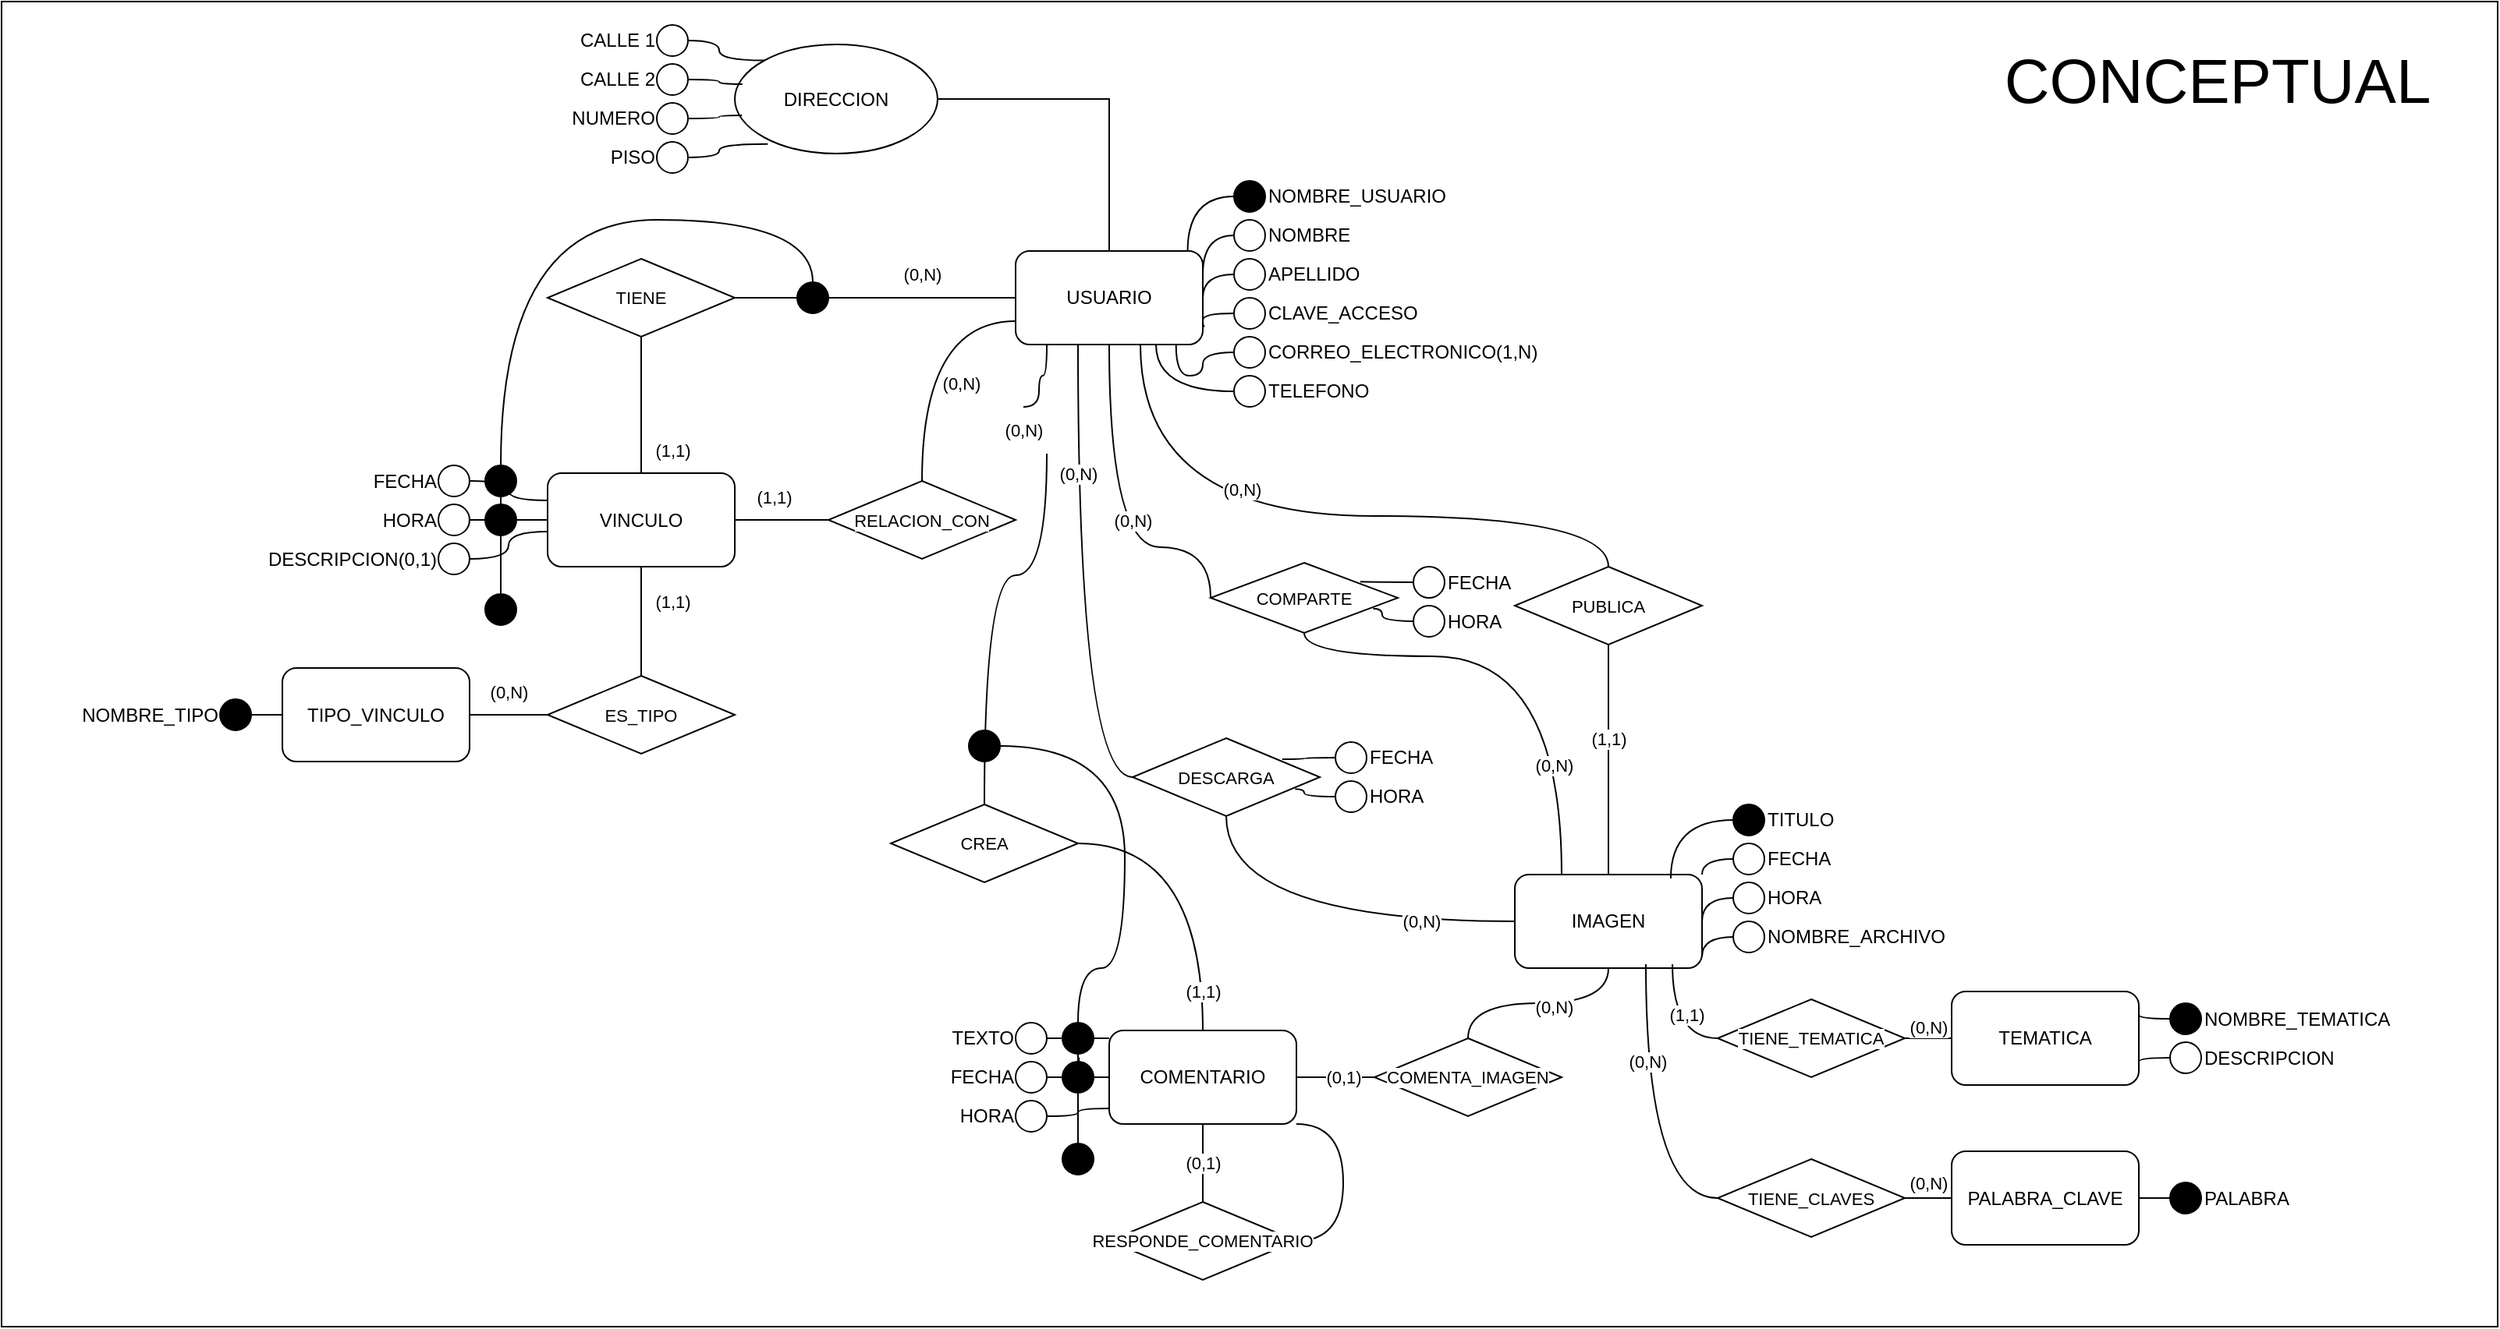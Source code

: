 <mxfile version="24.8.4">
  <diagram name="Page-1" id="qYy7etrmWnxnUs6GQyBr">
    <mxGraphModel dx="3790" dy="1288" grid="1" gridSize="10" guides="1" tooltips="1" connect="1" arrows="1" fold="1" page="1" pageScale="1" pageWidth="1400" pageHeight="850" math="0" shadow="0">
      <root>
        <mxCell id="0" />
        <mxCell id="1" parent="0" />
        <mxCell id="0F02Ofhq89caONf__ToP-208" value="" style="rounded=0;whiteSpace=wrap;html=1;fontFamily=Helvetica;fontSize=11;fontColor=default;labelBackgroundColor=default;" vertex="1" parent="1">
          <mxGeometry x="-1400" width="1600" height="850" as="geometry" />
        </mxCell>
        <mxCell id="0F02Ofhq89caONf__ToP-39" value="" style="edgeStyle=orthogonalEdgeStyle;shape=connector;curved=1;rounded=0;orthogonalLoop=1;jettySize=auto;html=1;strokeColor=default;align=center;verticalAlign=middle;fontFamily=Helvetica;fontSize=11;fontColor=default;labelBackgroundColor=default;endArrow=none;endFill=0;" edge="1" parent="1" source="0F02Ofhq89caONf__ToP-1" target="0F02Ofhq89caONf__ToP-38">
          <mxGeometry relative="1" as="geometry" />
        </mxCell>
        <mxCell id="0F02Ofhq89caONf__ToP-105" value="" style="edgeStyle=orthogonalEdgeStyle;shape=connector;curved=1;rounded=0;orthogonalLoop=1;jettySize=auto;html=1;strokeColor=default;align=center;verticalAlign=middle;fontFamily=Helvetica;fontSize=11;fontColor=default;labelBackgroundColor=default;endArrow=none;endFill=0;" edge="1" parent="1" source="0F02Ofhq89caONf__ToP-1" target="0F02Ofhq89caONf__ToP-104">
          <mxGeometry relative="1" as="geometry">
            <Array as="points">
              <mxPoint x="-670" y="330" />
              <mxPoint x="-370" y="330" />
            </Array>
          </mxGeometry>
        </mxCell>
        <mxCell id="0F02Ofhq89caONf__ToP-138" style="edgeStyle=orthogonalEdgeStyle;shape=connector;curved=1;rounded=0;orthogonalLoop=1;jettySize=auto;html=1;entryX=0;entryY=0.5;entryDx=0;entryDy=0;strokeColor=default;align=center;verticalAlign=middle;fontFamily=Helvetica;fontSize=11;fontColor=default;labelBackgroundColor=default;endArrow=none;endFill=0;" edge="1" parent="1" source="0F02Ofhq89caONf__ToP-1" target="0F02Ofhq89caONf__ToP-124">
          <mxGeometry relative="1" as="geometry">
            <Array as="points">
              <mxPoint x="-690" y="350" />
              <mxPoint x="-625" y="350" />
            </Array>
          </mxGeometry>
        </mxCell>
        <mxCell id="0F02Ofhq89caONf__ToP-139" style="edgeStyle=orthogonalEdgeStyle;shape=connector;curved=1;rounded=0;orthogonalLoop=1;jettySize=auto;html=1;entryX=0;entryY=0.5;entryDx=0;entryDy=0;strokeColor=default;align=center;verticalAlign=middle;fontFamily=Helvetica;fontSize=11;fontColor=default;labelBackgroundColor=default;endArrow=none;endFill=0;" edge="1" parent="1" source="0F02Ofhq89caONf__ToP-1" target="0F02Ofhq89caONf__ToP-131">
          <mxGeometry relative="1" as="geometry">
            <Array as="points">
              <mxPoint x="-710" y="498" />
            </Array>
          </mxGeometry>
        </mxCell>
        <mxCell id="0F02Ofhq89caONf__ToP-160" style="edgeStyle=orthogonalEdgeStyle;shape=connector;curved=1;rounded=0;orthogonalLoop=1;jettySize=auto;html=1;entryX=0.5;entryY=0;entryDx=0;entryDy=0;strokeColor=default;align=center;verticalAlign=middle;fontFamily=Helvetica;fontSize=11;fontColor=default;labelBackgroundColor=default;endArrow=none;endFill=0;" edge="1" parent="1" source="0F02Ofhq89caONf__ToP-191" target="0F02Ofhq89caONf__ToP-159">
          <mxGeometry relative="1" as="geometry">
            <Array as="points">
              <mxPoint x="-730" y="368" />
              <mxPoint x="-770" y="368" />
            </Array>
          </mxGeometry>
        </mxCell>
        <mxCell id="0F02Ofhq89caONf__ToP-1" value="&lt;div&gt;USUARIO&lt;/div&gt;" style="rounded=1;whiteSpace=wrap;html=1;" vertex="1" parent="1">
          <mxGeometry x="-750" y="160" width="120" height="60" as="geometry" />
        </mxCell>
        <mxCell id="0F02Ofhq89caONf__ToP-36" style="edgeStyle=orthogonalEdgeStyle;shape=connector;curved=1;rounded=0;orthogonalLoop=1;jettySize=auto;html=1;entryX=1;entryY=0.25;entryDx=0;entryDy=0;strokeColor=default;align=center;verticalAlign=middle;fontFamily=Helvetica;fontSize=11;fontColor=default;labelBackgroundColor=default;endArrow=none;endFill=0;" edge="1" parent="1" source="0F02Ofhq89caONf__ToP-2" target="0F02Ofhq89caONf__ToP-1">
          <mxGeometry relative="1" as="geometry" />
        </mxCell>
        <mxCell id="0F02Ofhq89caONf__ToP-2" value="" style="ellipse;whiteSpace=wrap;html=1;aspect=fixed;" vertex="1" parent="1">
          <mxGeometry x="-610" y="140" width="20" height="20" as="geometry" />
        </mxCell>
        <mxCell id="0F02Ofhq89caONf__ToP-3" value="NOMBRE" style="text;html=1;align=left;verticalAlign=middle;resizable=0;points=[];autosize=1;strokeColor=none;fillColor=none;" vertex="1" parent="1">
          <mxGeometry x="-590" y="135" width="80" height="30" as="geometry" />
        </mxCell>
        <mxCell id="0F02Ofhq89caONf__ToP-35" style="edgeStyle=orthogonalEdgeStyle;shape=connector;curved=1;rounded=0;orthogonalLoop=1;jettySize=auto;html=1;entryX=1;entryY=0.5;entryDx=0;entryDy=0;strokeColor=default;align=center;verticalAlign=middle;fontFamily=Helvetica;fontSize=11;fontColor=default;labelBackgroundColor=default;endArrow=none;endFill=0;" edge="1" parent="1" source="0F02Ofhq89caONf__ToP-4" target="0F02Ofhq89caONf__ToP-1">
          <mxGeometry relative="1" as="geometry" />
        </mxCell>
        <mxCell id="0F02Ofhq89caONf__ToP-4" value="" style="ellipse;whiteSpace=wrap;html=1;aspect=fixed;" vertex="1" parent="1">
          <mxGeometry x="-610" y="165" width="20" height="20" as="geometry" />
        </mxCell>
        <mxCell id="0F02Ofhq89caONf__ToP-5" value="APELLIDO" style="text;html=1;align=left;verticalAlign=middle;resizable=0;points=[];autosize=1;strokeColor=none;fillColor=none;" vertex="1" parent="1">
          <mxGeometry x="-590" y="160" width="80" height="30" as="geometry" />
        </mxCell>
        <mxCell id="0F02Ofhq89caONf__ToP-6" value="" style="ellipse;whiteSpace=wrap;html=1;aspect=fixed;fillColor=#000000;" vertex="1" parent="1">
          <mxGeometry x="-610" y="115" width="20" height="20" as="geometry" />
        </mxCell>
        <mxCell id="0F02Ofhq89caONf__ToP-7" value="NOMBRE_USUARIO" style="text;html=1;align=left;verticalAlign=middle;resizable=0;points=[];autosize=1;strokeColor=none;fillColor=none;" vertex="1" parent="1">
          <mxGeometry x="-590" y="110" width="140" height="30" as="geometry" />
        </mxCell>
        <mxCell id="0F02Ofhq89caONf__ToP-8" value="" style="ellipse;whiteSpace=wrap;html=1;aspect=fixed;" vertex="1" parent="1">
          <mxGeometry x="-610" y="190" width="20" height="20" as="geometry" />
        </mxCell>
        <mxCell id="0F02Ofhq89caONf__ToP-9" value="CLAVE_ACCESO" style="text;html=1;align=left;verticalAlign=middle;resizable=0;points=[];autosize=1;strokeColor=none;fillColor=none;" vertex="1" parent="1">
          <mxGeometry x="-590" y="185" width="120" height="30" as="geometry" />
        </mxCell>
        <mxCell id="0F02Ofhq89caONf__ToP-10" value="" style="ellipse;whiteSpace=wrap;html=1;aspect=fixed;" vertex="1" parent="1">
          <mxGeometry x="-610" y="215" width="20" height="20" as="geometry" />
        </mxCell>
        <mxCell id="0F02Ofhq89caONf__ToP-11" value="&lt;div&gt;CORREO_ELECTRONICO(1,N)&lt;/div&gt;" style="text;html=1;align=left;verticalAlign=middle;resizable=0;points=[];autosize=1;strokeColor=none;fillColor=none;" vertex="1" parent="1">
          <mxGeometry x="-590" y="210" width="200" height="30" as="geometry" />
        </mxCell>
        <mxCell id="0F02Ofhq89caONf__ToP-32" style="edgeStyle=orthogonalEdgeStyle;shape=connector;curved=1;rounded=0;orthogonalLoop=1;jettySize=auto;html=1;entryX=0.75;entryY=1;entryDx=0;entryDy=0;strokeColor=default;align=center;verticalAlign=middle;fontFamily=Helvetica;fontSize=11;fontColor=default;labelBackgroundColor=default;endArrow=none;endFill=0;" edge="1" parent="1" source="0F02Ofhq89caONf__ToP-12" target="0F02Ofhq89caONf__ToP-1">
          <mxGeometry relative="1" as="geometry" />
        </mxCell>
        <mxCell id="0F02Ofhq89caONf__ToP-12" value="" style="ellipse;whiteSpace=wrap;html=1;aspect=fixed;" vertex="1" parent="1">
          <mxGeometry x="-610" y="240" width="20" height="20" as="geometry" />
        </mxCell>
        <mxCell id="0F02Ofhq89caONf__ToP-13" value="TELEFONO" style="text;html=1;align=left;verticalAlign=middle;resizable=0;points=[];autosize=1;strokeColor=none;fillColor=none;" vertex="1" parent="1">
          <mxGeometry x="-590" y="235" width="90" height="30" as="geometry" />
        </mxCell>
        <mxCell id="0F02Ofhq89caONf__ToP-16" value="" style="edgeStyle=orthogonalEdgeStyle;rounded=0;orthogonalLoop=1;jettySize=auto;html=1;endArrow=none;endFill=0;" edge="1" parent="1" source="0F02Ofhq89caONf__ToP-14" target="0F02Ofhq89caONf__ToP-1">
          <mxGeometry relative="1" as="geometry" />
        </mxCell>
        <mxCell id="0F02Ofhq89caONf__ToP-14" value="DIRECCION" style="ellipse;whiteSpace=wrap;html=1;" vertex="1" parent="1">
          <mxGeometry x="-930" y="27.5" width="130" height="70" as="geometry" />
        </mxCell>
        <mxCell id="0F02Ofhq89caONf__ToP-17" value="" style="ellipse;whiteSpace=wrap;html=1;aspect=fixed;" vertex="1" parent="1">
          <mxGeometry x="-980" y="15" width="20" height="20" as="geometry" />
        </mxCell>
        <mxCell id="0F02Ofhq89caONf__ToP-18" value="CALLE 1" style="text;html=1;align=right;verticalAlign=middle;resizable=0;points=[];autosize=1;strokeColor=none;fillColor=none;" vertex="1" parent="1">
          <mxGeometry x="-1050" y="10" width="70" height="30" as="geometry" />
        </mxCell>
        <mxCell id="0F02Ofhq89caONf__ToP-20" value="" style="ellipse;whiteSpace=wrap;html=1;aspect=fixed;" vertex="1" parent="1">
          <mxGeometry x="-980" y="40" width="20" height="20" as="geometry" />
        </mxCell>
        <mxCell id="0F02Ofhq89caONf__ToP-21" value="CALLE 2" style="text;html=1;align=right;verticalAlign=middle;resizable=0;points=[];autosize=1;strokeColor=none;fillColor=none;" vertex="1" parent="1">
          <mxGeometry x="-1050" y="35" width="70" height="30" as="geometry" />
        </mxCell>
        <mxCell id="0F02Ofhq89caONf__ToP-22" value="" style="ellipse;whiteSpace=wrap;html=1;aspect=fixed;" vertex="1" parent="1">
          <mxGeometry x="-980" y="65" width="20" height="20" as="geometry" />
        </mxCell>
        <mxCell id="0F02Ofhq89caONf__ToP-23" value="NUMERO" style="text;html=1;align=right;verticalAlign=middle;resizable=0;points=[];autosize=1;strokeColor=none;fillColor=none;" vertex="1" parent="1">
          <mxGeometry x="-1060" y="60" width="80" height="30" as="geometry" />
        </mxCell>
        <mxCell id="0F02Ofhq89caONf__ToP-24" value="" style="ellipse;whiteSpace=wrap;html=1;aspect=fixed;" vertex="1" parent="1">
          <mxGeometry x="-980" y="90" width="20" height="20" as="geometry" />
        </mxCell>
        <mxCell id="0F02Ofhq89caONf__ToP-25" value="PISO" style="text;html=1;align=right;verticalAlign=middle;resizable=0;points=[];autosize=1;strokeColor=none;fillColor=none;" vertex="1" parent="1">
          <mxGeometry x="-1030" y="85" width="50" height="30" as="geometry" />
        </mxCell>
        <mxCell id="0F02Ofhq89caONf__ToP-28" style="edgeStyle=orthogonalEdgeStyle;rounded=0;orthogonalLoop=1;jettySize=auto;html=1;entryX=0;entryY=0;entryDx=0;entryDy=0;endArrow=none;endFill=0;curved=1;" edge="1" parent="1" source="0F02Ofhq89caONf__ToP-17" target="0F02Ofhq89caONf__ToP-14">
          <mxGeometry relative="1" as="geometry" />
        </mxCell>
        <mxCell id="0F02Ofhq89caONf__ToP-29" style="edgeStyle=orthogonalEdgeStyle;rounded=0;orthogonalLoop=1;jettySize=auto;html=1;entryX=0.038;entryY=0.364;entryDx=0;entryDy=0;entryPerimeter=0;curved=1;endArrow=none;endFill=0;" edge="1" parent="1" source="0F02Ofhq89caONf__ToP-20" target="0F02Ofhq89caONf__ToP-14">
          <mxGeometry relative="1" as="geometry" />
        </mxCell>
        <mxCell id="0F02Ofhq89caONf__ToP-30" style="edgeStyle=orthogonalEdgeStyle;rounded=0;orthogonalLoop=1;jettySize=auto;html=1;entryX=0.035;entryY=0.65;entryDx=0;entryDy=0;entryPerimeter=0;curved=1;endArrow=none;endFill=0;" edge="1" parent="1" source="0F02Ofhq89caONf__ToP-22" target="0F02Ofhq89caONf__ToP-14">
          <mxGeometry relative="1" as="geometry" />
        </mxCell>
        <mxCell id="0F02Ofhq89caONf__ToP-31" style="edgeStyle=orthogonalEdgeStyle;rounded=0;orthogonalLoop=1;jettySize=auto;html=1;entryX=0.163;entryY=0.912;entryDx=0;entryDy=0;entryPerimeter=0;curved=1;endArrow=none;endFill=0;" edge="1" parent="1" source="0F02Ofhq89caONf__ToP-24" target="0F02Ofhq89caONf__ToP-14">
          <mxGeometry relative="1" as="geometry" />
        </mxCell>
        <mxCell id="0F02Ofhq89caONf__ToP-33" style="edgeStyle=orthogonalEdgeStyle;shape=connector;curved=1;rounded=0;orthogonalLoop=1;jettySize=auto;html=1;entryX=0.857;entryY=1.001;entryDx=0;entryDy=0;entryPerimeter=0;strokeColor=default;align=center;verticalAlign=middle;fontFamily=Helvetica;fontSize=11;fontColor=default;labelBackgroundColor=default;endArrow=none;endFill=0;" edge="1" parent="1" source="0F02Ofhq89caONf__ToP-10" target="0F02Ofhq89caONf__ToP-1">
          <mxGeometry relative="1" as="geometry" />
        </mxCell>
        <mxCell id="0F02Ofhq89caONf__ToP-34" style="edgeStyle=orthogonalEdgeStyle;shape=connector;curved=1;rounded=0;orthogonalLoop=1;jettySize=auto;html=1;entryX=1.01;entryY=0.807;entryDx=0;entryDy=0;entryPerimeter=0;strokeColor=default;align=center;verticalAlign=middle;fontFamily=Helvetica;fontSize=11;fontColor=default;labelBackgroundColor=default;endArrow=none;endFill=0;" edge="1" parent="1" source="0F02Ofhq89caONf__ToP-8" target="0F02Ofhq89caONf__ToP-1">
          <mxGeometry relative="1" as="geometry" />
        </mxCell>
        <mxCell id="0F02Ofhq89caONf__ToP-37" style="edgeStyle=orthogonalEdgeStyle;shape=connector;curved=1;rounded=0;orthogonalLoop=1;jettySize=auto;html=1;entryX=0.919;entryY=0.001;entryDx=0;entryDy=0;entryPerimeter=0;strokeColor=default;align=center;verticalAlign=middle;fontFamily=Helvetica;fontSize=11;fontColor=default;labelBackgroundColor=default;endArrow=none;endFill=0;" edge="1" parent="1" source="0F02Ofhq89caONf__ToP-6" target="0F02Ofhq89caONf__ToP-1">
          <mxGeometry relative="1" as="geometry" />
        </mxCell>
        <mxCell id="0F02Ofhq89caONf__ToP-57" value="" style="edgeStyle=orthogonalEdgeStyle;shape=connector;curved=1;rounded=0;orthogonalLoop=1;jettySize=auto;html=1;strokeColor=default;align=center;verticalAlign=middle;fontFamily=Helvetica;fontSize=11;fontColor=default;labelBackgroundColor=default;endArrow=none;endFill=0;" edge="1" parent="1" source="0F02Ofhq89caONf__ToP-38" target="0F02Ofhq89caONf__ToP-41">
          <mxGeometry relative="1" as="geometry" />
        </mxCell>
        <mxCell id="0F02Ofhq89caONf__ToP-38" value="TIENE" style="rhombus;whiteSpace=wrap;html=1;fontFamily=Helvetica;fontSize=11;fontColor=default;labelBackgroundColor=default;" vertex="1" parent="1">
          <mxGeometry x="-1050" y="165" width="120" height="50" as="geometry" />
        </mxCell>
        <mxCell id="0F02Ofhq89caONf__ToP-59" value="" style="edgeStyle=orthogonalEdgeStyle;shape=connector;curved=1;rounded=0;orthogonalLoop=1;jettySize=auto;html=1;strokeColor=default;align=center;verticalAlign=middle;fontFamily=Helvetica;fontSize=11;fontColor=default;labelBackgroundColor=default;endArrow=none;endFill=0;" edge="1" parent="1" source="0F02Ofhq89caONf__ToP-41" target="0F02Ofhq89caONf__ToP-58">
          <mxGeometry relative="1" as="geometry" />
        </mxCell>
        <mxCell id="0F02Ofhq89caONf__ToP-66" style="edgeStyle=orthogonalEdgeStyle;shape=connector;curved=1;rounded=0;orthogonalLoop=1;jettySize=auto;html=1;entryX=1;entryY=0.5;entryDx=0;entryDy=0;strokeColor=default;align=center;verticalAlign=middle;fontFamily=Helvetica;fontSize=11;fontColor=default;labelBackgroundColor=default;endArrow=none;endFill=0;" edge="1" parent="1" source="0F02Ofhq89caONf__ToP-41" target="0F02Ofhq89caONf__ToP-44">
          <mxGeometry relative="1" as="geometry" />
        </mxCell>
        <mxCell id="0F02Ofhq89caONf__ToP-67" style="edgeStyle=orthogonalEdgeStyle;shape=connector;curved=1;rounded=0;orthogonalLoop=1;jettySize=auto;html=1;entryX=1;entryY=0.5;entryDx=0;entryDy=0;strokeColor=default;align=center;verticalAlign=middle;fontFamily=Helvetica;fontSize=11;fontColor=default;labelBackgroundColor=default;endArrow=none;endFill=0;" edge="1" parent="1" source="0F02Ofhq89caONf__ToP-41" target="0F02Ofhq89caONf__ToP-42">
          <mxGeometry relative="1" as="geometry">
            <Array as="points">
              <mxPoint x="-1075" y="320" />
              <mxPoint x="-1075" y="308" />
            </Array>
          </mxGeometry>
        </mxCell>
        <mxCell id="0F02Ofhq89caONf__ToP-68" style="edgeStyle=orthogonalEdgeStyle;shape=connector;curved=1;rounded=0;orthogonalLoop=1;jettySize=auto;html=1;entryX=1;entryY=0.5;entryDx=0;entryDy=0;strokeColor=default;align=center;verticalAlign=middle;fontFamily=Helvetica;fontSize=11;fontColor=default;labelBackgroundColor=default;endArrow=none;endFill=0;" edge="1" parent="1" source="0F02Ofhq89caONf__ToP-41" target="0F02Ofhq89caONf__ToP-46">
          <mxGeometry relative="1" as="geometry">
            <Array as="points">
              <mxPoint x="-1075" y="340" />
              <mxPoint x="-1075" y="358" />
            </Array>
          </mxGeometry>
        </mxCell>
        <mxCell id="0F02Ofhq89caONf__ToP-73" value="" style="edgeStyle=orthogonalEdgeStyle;shape=connector;curved=1;rounded=0;orthogonalLoop=1;jettySize=auto;html=1;strokeColor=default;align=center;verticalAlign=middle;fontFamily=Helvetica;fontSize=11;fontColor=default;labelBackgroundColor=default;endArrow=none;endFill=0;" edge="1" parent="1" source="0F02Ofhq89caONf__ToP-41" target="0F02Ofhq89caONf__ToP-72">
          <mxGeometry relative="1" as="geometry" />
        </mxCell>
        <mxCell id="0F02Ofhq89caONf__ToP-41" value="VINCULO" style="rounded=1;whiteSpace=wrap;html=1;" vertex="1" parent="1">
          <mxGeometry x="-1050" y="302.5" width="120" height="60" as="geometry" />
        </mxCell>
        <mxCell id="0F02Ofhq89caONf__ToP-42" value="" style="ellipse;whiteSpace=wrap;html=1;aspect=fixed;" vertex="1" parent="1">
          <mxGeometry x="-1120" y="297.5" width="20" height="20" as="geometry" />
        </mxCell>
        <mxCell id="0F02Ofhq89caONf__ToP-43" value="FECHA" style="text;html=1;align=right;verticalAlign=middle;resizable=0;points=[];autosize=1;strokeColor=none;fillColor=none;" vertex="1" parent="1">
          <mxGeometry x="-1180" y="292.5" width="60" height="30" as="geometry" />
        </mxCell>
        <mxCell id="0F02Ofhq89caONf__ToP-44" value="" style="ellipse;whiteSpace=wrap;html=1;aspect=fixed;" vertex="1" parent="1">
          <mxGeometry x="-1120" y="322.5" width="20" height="20" as="geometry" />
        </mxCell>
        <mxCell id="0F02Ofhq89caONf__ToP-45" value="HORA" style="text;html=1;align=right;verticalAlign=middle;resizable=0;points=[];autosize=1;strokeColor=none;fillColor=none;" vertex="1" parent="1">
          <mxGeometry x="-1180" y="317.5" width="60" height="30" as="geometry" />
        </mxCell>
        <mxCell id="0F02Ofhq89caONf__ToP-46" value="" style="ellipse;whiteSpace=wrap;html=1;aspect=fixed;" vertex="1" parent="1">
          <mxGeometry x="-1120" y="347.5" width="20" height="20" as="geometry" />
        </mxCell>
        <mxCell id="0F02Ofhq89caONf__ToP-47" value="DESCRIPCION(0,1)" style="text;html=1;align=right;verticalAlign=middle;resizable=0;points=[];autosize=1;strokeColor=none;fillColor=none;" vertex="1" parent="1">
          <mxGeometry x="-1250" y="342.5" width="130" height="30" as="geometry" />
        </mxCell>
        <mxCell id="0F02Ofhq89caONf__ToP-50" value="TIPO_VINCULO" style="rounded=1;whiteSpace=wrap;html=1;" vertex="1" parent="1">
          <mxGeometry x="-1220" y="427.5" width="120" height="60" as="geometry" />
        </mxCell>
        <mxCell id="0F02Ofhq89caONf__ToP-56" style="edgeStyle=orthogonalEdgeStyle;shape=connector;curved=1;rounded=0;orthogonalLoop=1;jettySize=auto;html=1;entryX=0;entryY=0.5;entryDx=0;entryDy=0;strokeColor=default;align=center;verticalAlign=middle;fontFamily=Helvetica;fontSize=11;fontColor=default;labelBackgroundColor=default;endArrow=none;endFill=0;" edge="1" parent="1" source="0F02Ofhq89caONf__ToP-51" target="0F02Ofhq89caONf__ToP-50">
          <mxGeometry relative="1" as="geometry" />
        </mxCell>
        <mxCell id="0F02Ofhq89caONf__ToP-51" value="" style="ellipse;whiteSpace=wrap;html=1;aspect=fixed;fillColor=#000000;" vertex="1" parent="1">
          <mxGeometry x="-1260" y="447.5" width="20" height="20" as="geometry" />
        </mxCell>
        <mxCell id="0F02Ofhq89caONf__ToP-52" value="NOMBRE_TIPO" style="text;html=1;align=right;verticalAlign=middle;resizable=0;points=[];autosize=1;strokeColor=none;fillColor=none;" vertex="1" parent="1">
          <mxGeometry x="-1370" y="442.5" width="110" height="30" as="geometry" />
        </mxCell>
        <mxCell id="0F02Ofhq89caONf__ToP-60" value="" style="edgeStyle=orthogonalEdgeStyle;shape=connector;curved=1;rounded=0;orthogonalLoop=1;jettySize=auto;html=1;strokeColor=default;align=center;verticalAlign=middle;fontFamily=Helvetica;fontSize=11;fontColor=default;labelBackgroundColor=default;endArrow=none;endFill=0;" edge="1" parent="1" source="0F02Ofhq89caONf__ToP-58" target="0F02Ofhq89caONf__ToP-50">
          <mxGeometry relative="1" as="geometry" />
        </mxCell>
        <mxCell id="0F02Ofhq89caONf__ToP-58" value="ES_TIPO" style="rhombus;whiteSpace=wrap;html=1;fontFamily=Helvetica;fontSize=11;fontColor=default;labelBackgroundColor=default;" vertex="1" parent="1">
          <mxGeometry x="-1050" y="432.5" width="120" height="50" as="geometry" />
        </mxCell>
        <mxCell id="0F02Ofhq89caONf__ToP-62" value="" style="ellipse;whiteSpace=wrap;html=1;aspect=fixed;fillColor=#000000;" vertex="1" parent="1">
          <mxGeometry x="-1090" y="297.5" width="20" height="20" as="geometry" />
        </mxCell>
        <mxCell id="0F02Ofhq89caONf__ToP-64" value="" style="ellipse;whiteSpace=wrap;html=1;aspect=fixed;fillColor=#000000;" vertex="1" parent="1">
          <mxGeometry x="-1090" y="322.5" width="20" height="20" as="geometry" />
        </mxCell>
        <mxCell id="0F02Ofhq89caONf__ToP-69" style="edgeStyle=orthogonalEdgeStyle;shape=connector;curved=1;rounded=0;orthogonalLoop=1;jettySize=auto;html=1;entryX=0.5;entryY=1;entryDx=0;entryDy=0;strokeColor=default;align=center;verticalAlign=middle;fontFamily=Helvetica;fontSize=11;fontColor=default;labelBackgroundColor=default;endArrow=none;endFill=0;" edge="1" parent="1" source="0F02Ofhq89caONf__ToP-65" target="0F02Ofhq89caONf__ToP-62">
          <mxGeometry relative="1" as="geometry" />
        </mxCell>
        <mxCell id="0F02Ofhq89caONf__ToP-65" value="" style="ellipse;whiteSpace=wrap;html=1;aspect=fixed;fillColor=#000000;" vertex="1" parent="1">
          <mxGeometry x="-1090" y="380" width="20" height="20" as="geometry" />
        </mxCell>
        <mxCell id="0F02Ofhq89caONf__ToP-74" style="edgeStyle=orthogonalEdgeStyle;shape=connector;curved=1;rounded=0;orthogonalLoop=1;jettySize=auto;html=1;entryX=0;entryY=0.75;entryDx=0;entryDy=0;strokeColor=default;align=center;verticalAlign=middle;fontFamily=Helvetica;fontSize=11;fontColor=default;labelBackgroundColor=default;endArrow=none;endFill=0;" edge="1" parent="1" source="0F02Ofhq89caONf__ToP-72" target="0F02Ofhq89caONf__ToP-1">
          <mxGeometry relative="1" as="geometry" />
        </mxCell>
        <mxCell id="0F02Ofhq89caONf__ToP-72" value="RELACION_CON" style="rhombus;whiteSpace=wrap;html=1;fontFamily=Helvetica;fontSize=11;fontColor=default;labelBackgroundColor=default;" vertex="1" parent="1">
          <mxGeometry x="-870" y="307.5" width="120" height="50" as="geometry" />
        </mxCell>
        <mxCell id="0F02Ofhq89caONf__ToP-75" value="IMAGEN" style="rounded=1;whiteSpace=wrap;html=1;" vertex="1" parent="1">
          <mxGeometry x="-430" y="560" width="120" height="60" as="geometry" />
        </mxCell>
        <mxCell id="0F02Ofhq89caONf__ToP-109" style="edgeStyle=orthogonalEdgeStyle;shape=connector;curved=1;rounded=0;orthogonalLoop=1;jettySize=auto;html=1;entryX=1;entryY=0;entryDx=0;entryDy=0;strokeColor=default;align=center;verticalAlign=middle;fontFamily=Helvetica;fontSize=11;fontColor=default;labelBackgroundColor=default;endArrow=none;endFill=0;" edge="1" parent="1" source="0F02Ofhq89caONf__ToP-76" target="0F02Ofhq89caONf__ToP-75">
          <mxGeometry relative="1" as="geometry" />
        </mxCell>
        <mxCell id="0F02Ofhq89caONf__ToP-76" value="" style="ellipse;whiteSpace=wrap;html=1;aspect=fixed;" vertex="1" parent="1">
          <mxGeometry x="-290" y="540" width="20" height="20" as="geometry" />
        </mxCell>
        <mxCell id="0F02Ofhq89caONf__ToP-77" value="FECHA" style="text;html=1;align=left;verticalAlign=middle;resizable=0;points=[];autosize=1;strokeColor=none;fillColor=none;" vertex="1" parent="1">
          <mxGeometry x="-270" y="535" width="60" height="30" as="geometry" />
        </mxCell>
        <mxCell id="0F02Ofhq89caONf__ToP-108" style="edgeStyle=orthogonalEdgeStyle;shape=connector;curved=1;rounded=0;orthogonalLoop=1;jettySize=auto;html=1;entryX=1;entryY=0.5;entryDx=0;entryDy=0;strokeColor=default;align=center;verticalAlign=middle;fontFamily=Helvetica;fontSize=11;fontColor=default;labelBackgroundColor=default;endArrow=none;endFill=0;" edge="1" parent="1" source="0F02Ofhq89caONf__ToP-78" target="0F02Ofhq89caONf__ToP-75">
          <mxGeometry relative="1" as="geometry" />
        </mxCell>
        <mxCell id="0F02Ofhq89caONf__ToP-78" value="" style="ellipse;whiteSpace=wrap;html=1;aspect=fixed;" vertex="1" parent="1">
          <mxGeometry x="-290" y="565" width="20" height="20" as="geometry" />
        </mxCell>
        <mxCell id="0F02Ofhq89caONf__ToP-79" value="HORA" style="text;html=1;align=left;verticalAlign=middle;resizable=0;points=[];autosize=1;strokeColor=none;fillColor=none;" vertex="1" parent="1">
          <mxGeometry x="-270" y="560" width="60" height="30" as="geometry" />
        </mxCell>
        <mxCell id="0F02Ofhq89caONf__ToP-80" value="" style="ellipse;whiteSpace=wrap;html=1;aspect=fixed;fillColor=#000000;" vertex="1" parent="1">
          <mxGeometry x="-290" y="515" width="20" height="20" as="geometry" />
        </mxCell>
        <mxCell id="0F02Ofhq89caONf__ToP-81" value="TITULO" style="text;html=1;align=left;verticalAlign=middle;resizable=0;points=[];autosize=1;strokeColor=none;fillColor=none;" vertex="1" parent="1">
          <mxGeometry x="-270" y="510" width="70" height="30" as="geometry" />
        </mxCell>
        <mxCell id="0F02Ofhq89caONf__ToP-84" value="" style="ellipse;whiteSpace=wrap;html=1;aspect=fixed;" vertex="1" parent="1">
          <mxGeometry x="-290" y="590" width="20" height="20" as="geometry" />
        </mxCell>
        <mxCell id="0F02Ofhq89caONf__ToP-85" value="NOMBRE_ARCHIVO" style="text;html=1;align=left;verticalAlign=middle;resizable=0;points=[];autosize=1;strokeColor=none;fillColor=none;" vertex="1" parent="1">
          <mxGeometry x="-270" y="585" width="140" height="30" as="geometry" />
        </mxCell>
        <mxCell id="0F02Ofhq89caONf__ToP-88" value="TEMATICA" style="rounded=1;whiteSpace=wrap;html=1;" vertex="1" parent="1">
          <mxGeometry x="-150" y="635" width="120" height="60" as="geometry" />
        </mxCell>
        <mxCell id="0F02Ofhq89caONf__ToP-112" style="edgeStyle=orthogonalEdgeStyle;shape=connector;curved=1;rounded=0;orthogonalLoop=1;jettySize=auto;html=1;entryX=1;entryY=0.75;entryDx=0;entryDy=0;strokeColor=default;align=center;verticalAlign=middle;fontFamily=Helvetica;fontSize=11;fontColor=default;labelBackgroundColor=default;endArrow=none;endFill=0;" edge="1" parent="1" source="0F02Ofhq89caONf__ToP-89" target="0F02Ofhq89caONf__ToP-88">
          <mxGeometry relative="1" as="geometry" />
        </mxCell>
        <mxCell id="0F02Ofhq89caONf__ToP-89" value="" style="ellipse;whiteSpace=wrap;html=1;aspect=fixed;" vertex="1" parent="1">
          <mxGeometry x="-10" y="667.5" width="20" height="20" as="geometry" />
        </mxCell>
        <mxCell id="0F02Ofhq89caONf__ToP-90" value="DESCRIPCION" style="text;html=1;align=left;verticalAlign=middle;resizable=0;points=[];autosize=1;strokeColor=none;fillColor=none;" vertex="1" parent="1">
          <mxGeometry x="10" y="662.5" width="110" height="30" as="geometry" />
        </mxCell>
        <mxCell id="0F02Ofhq89caONf__ToP-111" style="edgeStyle=orthogonalEdgeStyle;shape=connector;curved=1;rounded=0;orthogonalLoop=1;jettySize=auto;html=1;entryX=1;entryY=0.25;entryDx=0;entryDy=0;strokeColor=default;align=center;verticalAlign=middle;fontFamily=Helvetica;fontSize=11;fontColor=default;labelBackgroundColor=default;endArrow=none;endFill=0;" edge="1" parent="1" source="0F02Ofhq89caONf__ToP-91" target="0F02Ofhq89caONf__ToP-88">
          <mxGeometry relative="1" as="geometry" />
        </mxCell>
        <mxCell id="0F02Ofhq89caONf__ToP-91" value="" style="ellipse;whiteSpace=wrap;html=1;aspect=fixed;fillColor=#000000;" vertex="1" parent="1">
          <mxGeometry x="-10" y="642.5" width="20" height="20" as="geometry" />
        </mxCell>
        <mxCell id="0F02Ofhq89caONf__ToP-92" value="NOMBRE_TEMATICA" style="text;html=1;align=left;verticalAlign=middle;resizable=0;points=[];autosize=1;strokeColor=none;fillColor=none;" vertex="1" parent="1">
          <mxGeometry x="10" y="637.5" width="140" height="30" as="geometry" />
        </mxCell>
        <mxCell id="0F02Ofhq89caONf__ToP-93" value="PALABRA_CLAVE" style="rounded=1;whiteSpace=wrap;html=1;" vertex="1" parent="1">
          <mxGeometry x="-150" y="737.5" width="120" height="60" as="geometry" />
        </mxCell>
        <mxCell id="0F02Ofhq89caONf__ToP-113" value="" style="edgeStyle=orthogonalEdgeStyle;shape=connector;curved=1;rounded=0;orthogonalLoop=1;jettySize=auto;html=1;strokeColor=default;align=center;verticalAlign=middle;fontFamily=Helvetica;fontSize=11;fontColor=default;labelBackgroundColor=default;endArrow=none;endFill=0;" edge="1" parent="1" source="0F02Ofhq89caONf__ToP-96" target="0F02Ofhq89caONf__ToP-93">
          <mxGeometry relative="1" as="geometry" />
        </mxCell>
        <mxCell id="0F02Ofhq89caONf__ToP-96" value="" style="ellipse;whiteSpace=wrap;html=1;aspect=fixed;fillColor=#000000;" vertex="1" parent="1">
          <mxGeometry x="-10" y="757.5" width="20" height="20" as="geometry" />
        </mxCell>
        <mxCell id="0F02Ofhq89caONf__ToP-97" value="PALABRA" style="text;html=1;align=left;verticalAlign=middle;resizable=0;points=[];autosize=1;strokeColor=none;fillColor=none;" vertex="1" parent="1">
          <mxGeometry x="10" y="752.5" width="80" height="30" as="geometry" />
        </mxCell>
        <mxCell id="0F02Ofhq89caONf__ToP-101" value="" style="edgeStyle=orthogonalEdgeStyle;shape=connector;curved=1;rounded=0;orthogonalLoop=1;jettySize=auto;html=1;strokeColor=default;align=center;verticalAlign=middle;fontFamily=Helvetica;fontSize=11;fontColor=default;labelBackgroundColor=default;endArrow=none;endFill=0;" edge="1" parent="1" source="0F02Ofhq89caONf__ToP-98" target="0F02Ofhq89caONf__ToP-88">
          <mxGeometry relative="1" as="geometry" />
        </mxCell>
        <mxCell id="0F02Ofhq89caONf__ToP-98" value="TIENE_TEMATICA" style="rhombus;whiteSpace=wrap;html=1;fontFamily=Helvetica;fontSize=11;fontColor=default;labelBackgroundColor=default;" vertex="1" parent="1">
          <mxGeometry x="-300" y="640" width="120" height="50" as="geometry" />
        </mxCell>
        <mxCell id="0F02Ofhq89caONf__ToP-100" value="" style="edgeStyle=orthogonalEdgeStyle;shape=connector;curved=1;rounded=0;orthogonalLoop=1;jettySize=auto;html=1;strokeColor=default;align=center;verticalAlign=middle;fontFamily=Helvetica;fontSize=11;fontColor=default;labelBackgroundColor=default;endArrow=none;endFill=0;" edge="1" parent="1" source="0F02Ofhq89caONf__ToP-99" target="0F02Ofhq89caONf__ToP-93">
          <mxGeometry relative="1" as="geometry" />
        </mxCell>
        <mxCell id="0F02Ofhq89caONf__ToP-99" value="TIENE_CLAVES" style="rhombus;whiteSpace=wrap;html=1;fontFamily=Helvetica;fontSize=11;fontColor=default;labelBackgroundColor=default;" vertex="1" parent="1">
          <mxGeometry x="-300" y="742.5" width="120" height="50" as="geometry" />
        </mxCell>
        <mxCell id="0F02Ofhq89caONf__ToP-102" style="edgeStyle=orthogonalEdgeStyle;shape=connector;curved=1;rounded=0;orthogonalLoop=1;jettySize=auto;html=1;entryX=0.842;entryY=0.958;entryDx=0;entryDy=0;entryPerimeter=0;strokeColor=default;align=center;verticalAlign=middle;fontFamily=Helvetica;fontSize=11;fontColor=default;labelBackgroundColor=default;endArrow=none;endFill=0;" edge="1" parent="1" source="0F02Ofhq89caONf__ToP-98" target="0F02Ofhq89caONf__ToP-75">
          <mxGeometry relative="1" as="geometry" />
        </mxCell>
        <mxCell id="0F02Ofhq89caONf__ToP-103" style="edgeStyle=orthogonalEdgeStyle;shape=connector;curved=1;rounded=0;orthogonalLoop=1;jettySize=auto;html=1;entryX=0.7;entryY=0.958;entryDx=0;entryDy=0;entryPerimeter=0;strokeColor=default;align=center;verticalAlign=middle;fontFamily=Helvetica;fontSize=11;fontColor=default;labelBackgroundColor=default;endArrow=none;endFill=0;" edge="1" parent="1" source="0F02Ofhq89caONf__ToP-99" target="0F02Ofhq89caONf__ToP-75">
          <mxGeometry relative="1" as="geometry" />
        </mxCell>
        <mxCell id="0F02Ofhq89caONf__ToP-106" value="" style="edgeStyle=orthogonalEdgeStyle;shape=connector;curved=1;rounded=0;orthogonalLoop=1;jettySize=auto;html=1;strokeColor=default;align=center;verticalAlign=middle;fontFamily=Helvetica;fontSize=11;fontColor=default;labelBackgroundColor=default;endArrow=none;endFill=0;" edge="1" parent="1" source="0F02Ofhq89caONf__ToP-104" target="0F02Ofhq89caONf__ToP-75">
          <mxGeometry relative="1" as="geometry" />
        </mxCell>
        <mxCell id="0F02Ofhq89caONf__ToP-104" value="PUBLICA" style="rhombus;whiteSpace=wrap;html=1;fontFamily=Helvetica;fontSize=11;fontColor=default;labelBackgroundColor=default;" vertex="1" parent="1">
          <mxGeometry x="-430" y="362.5" width="120" height="50" as="geometry" />
        </mxCell>
        <mxCell id="0F02Ofhq89caONf__ToP-107" style="edgeStyle=orthogonalEdgeStyle;shape=connector;curved=1;rounded=0;orthogonalLoop=1;jettySize=auto;html=1;entryX=1;entryY=0.875;entryDx=0;entryDy=0;entryPerimeter=0;strokeColor=default;align=center;verticalAlign=middle;fontFamily=Helvetica;fontSize=11;fontColor=default;labelBackgroundColor=default;endArrow=none;endFill=0;" edge="1" parent="1" source="0F02Ofhq89caONf__ToP-84" target="0F02Ofhq89caONf__ToP-75">
          <mxGeometry relative="1" as="geometry" />
        </mxCell>
        <mxCell id="0F02Ofhq89caONf__ToP-110" style="edgeStyle=orthogonalEdgeStyle;shape=connector;curved=1;rounded=0;orthogonalLoop=1;jettySize=auto;html=1;entryX=0.833;entryY=0.042;entryDx=0;entryDy=0;entryPerimeter=0;strokeColor=default;align=center;verticalAlign=middle;fontFamily=Helvetica;fontSize=11;fontColor=default;labelBackgroundColor=default;endArrow=none;endFill=0;" edge="1" parent="1" source="0F02Ofhq89caONf__ToP-80" target="0F02Ofhq89caONf__ToP-75">
          <mxGeometry relative="1" as="geometry" />
        </mxCell>
        <mxCell id="0F02Ofhq89caONf__ToP-140" style="edgeStyle=orthogonalEdgeStyle;shape=connector;curved=1;rounded=0;orthogonalLoop=1;jettySize=auto;html=1;entryX=0.25;entryY=0;entryDx=0;entryDy=0;strokeColor=default;align=center;verticalAlign=middle;fontFamily=Helvetica;fontSize=11;fontColor=default;labelBackgroundColor=default;endArrow=none;endFill=0;" edge="1" parent="1" source="0F02Ofhq89caONf__ToP-124" target="0F02Ofhq89caONf__ToP-75">
          <mxGeometry relative="1" as="geometry">
            <Array as="points">
              <mxPoint x="-565" y="420" />
              <mxPoint x="-400" y="420" />
            </Array>
          </mxGeometry>
        </mxCell>
        <mxCell id="0F02Ofhq89caONf__ToP-124" value="COMPARTE" style="rhombus;whiteSpace=wrap;html=1;fontFamily=Helvetica;fontSize=11;fontColor=default;labelBackgroundColor=default;" vertex="1" parent="1">
          <mxGeometry x="-625" y="360" width="120" height="45" as="geometry" />
        </mxCell>
        <mxCell id="0F02Ofhq89caONf__ToP-125" value="" style="ellipse;whiteSpace=wrap;html=1;aspect=fixed;" vertex="1" parent="1">
          <mxGeometry x="-495" y="362.5" width="20" height="20" as="geometry" />
        </mxCell>
        <mxCell id="0F02Ofhq89caONf__ToP-126" value="FECHA" style="text;html=1;align=left;verticalAlign=middle;resizable=0;points=[];autosize=1;strokeColor=none;fillColor=none;" vertex="1" parent="1">
          <mxGeometry x="-475" y="357.5" width="60" height="30" as="geometry" />
        </mxCell>
        <mxCell id="0F02Ofhq89caONf__ToP-127" value="" style="ellipse;whiteSpace=wrap;html=1;aspect=fixed;" vertex="1" parent="1">
          <mxGeometry x="-495" y="387.5" width="20" height="20" as="geometry" />
        </mxCell>
        <mxCell id="0F02Ofhq89caONf__ToP-128" value="HORA" style="text;html=1;align=left;verticalAlign=middle;resizable=0;points=[];autosize=1;strokeColor=none;fillColor=none;" vertex="1" parent="1">
          <mxGeometry x="-475" y="382.5" width="60" height="30" as="geometry" />
        </mxCell>
        <mxCell id="0F02Ofhq89caONf__ToP-129" style="edgeStyle=orthogonalEdgeStyle;shape=connector;curved=1;rounded=0;orthogonalLoop=1;jettySize=auto;html=1;entryX=0.868;entryY=0.653;entryDx=0;entryDy=0;entryPerimeter=0;strokeColor=default;align=center;verticalAlign=middle;fontFamily=Helvetica;fontSize=11;fontColor=default;labelBackgroundColor=default;endArrow=none;endFill=0;" edge="1" parent="1" source="0F02Ofhq89caONf__ToP-127" target="0F02Ofhq89caONf__ToP-124">
          <mxGeometry relative="1" as="geometry" />
        </mxCell>
        <mxCell id="0F02Ofhq89caONf__ToP-130" style="edgeStyle=orthogonalEdgeStyle;shape=connector;curved=1;rounded=0;orthogonalLoop=1;jettySize=auto;html=1;entryX=0.799;entryY=0.27;entryDx=0;entryDy=0;entryPerimeter=0;strokeColor=default;align=center;verticalAlign=middle;fontFamily=Helvetica;fontSize=11;fontColor=default;labelBackgroundColor=default;endArrow=none;endFill=0;" edge="1" parent="1" source="0F02Ofhq89caONf__ToP-125" target="0F02Ofhq89caONf__ToP-124">
          <mxGeometry relative="1" as="geometry" />
        </mxCell>
        <mxCell id="0F02Ofhq89caONf__ToP-141" style="edgeStyle=orthogonalEdgeStyle;shape=connector;curved=1;rounded=0;orthogonalLoop=1;jettySize=auto;html=1;entryX=0;entryY=0.5;entryDx=0;entryDy=0;strokeColor=default;align=center;verticalAlign=middle;fontFamily=Helvetica;fontSize=11;fontColor=default;labelBackgroundColor=default;endArrow=none;endFill=0;" edge="1" parent="1" source="0F02Ofhq89caONf__ToP-131" target="0F02Ofhq89caONf__ToP-75">
          <mxGeometry relative="1" as="geometry">
            <Array as="points">
              <mxPoint x="-615" y="590" />
            </Array>
          </mxGeometry>
        </mxCell>
        <mxCell id="0F02Ofhq89caONf__ToP-131" value="DESCARGA" style="rhombus;whiteSpace=wrap;html=1;fontFamily=Helvetica;fontSize=11;fontColor=default;labelBackgroundColor=default;" vertex="1" parent="1">
          <mxGeometry x="-675" y="472.5" width="120" height="50" as="geometry" />
        </mxCell>
        <mxCell id="0F02Ofhq89caONf__ToP-132" value="" style="ellipse;whiteSpace=wrap;html=1;aspect=fixed;" vertex="1" parent="1">
          <mxGeometry x="-545" y="475" width="20" height="20" as="geometry" />
        </mxCell>
        <mxCell id="0F02Ofhq89caONf__ToP-133" value="" style="ellipse;whiteSpace=wrap;html=1;aspect=fixed;" vertex="1" parent="1">
          <mxGeometry x="-545" y="500" width="20" height="20" as="geometry" />
        </mxCell>
        <mxCell id="0F02Ofhq89caONf__ToP-134" style="edgeStyle=orthogonalEdgeStyle;shape=connector;curved=1;rounded=0;orthogonalLoop=1;jettySize=auto;html=1;entryX=0.868;entryY=0.653;entryDx=0;entryDy=0;entryPerimeter=0;strokeColor=default;align=center;verticalAlign=middle;fontFamily=Helvetica;fontSize=11;fontColor=default;labelBackgroundColor=default;endArrow=none;endFill=0;" edge="1" parent="1" source="0F02Ofhq89caONf__ToP-133" target="0F02Ofhq89caONf__ToP-131">
          <mxGeometry relative="1" as="geometry" />
        </mxCell>
        <mxCell id="0F02Ofhq89caONf__ToP-135" style="edgeStyle=orthogonalEdgeStyle;shape=connector;curved=1;rounded=0;orthogonalLoop=1;jettySize=auto;html=1;entryX=0.799;entryY=0.27;entryDx=0;entryDy=0;entryPerimeter=0;strokeColor=default;align=center;verticalAlign=middle;fontFamily=Helvetica;fontSize=11;fontColor=default;labelBackgroundColor=default;endArrow=none;endFill=0;" edge="1" parent="1" source="0F02Ofhq89caONf__ToP-132" target="0F02Ofhq89caONf__ToP-131">
          <mxGeometry relative="1" as="geometry" />
        </mxCell>
        <mxCell id="0F02Ofhq89caONf__ToP-136" value="FECHA" style="text;html=1;align=left;verticalAlign=middle;resizable=0;points=[];autosize=1;strokeColor=none;fillColor=none;" vertex="1" parent="1">
          <mxGeometry x="-525" y="470" width="60" height="30" as="geometry" />
        </mxCell>
        <mxCell id="0F02Ofhq89caONf__ToP-137" value="HORA" style="text;html=1;align=left;verticalAlign=middle;resizable=0;points=[];autosize=1;strokeColor=none;fillColor=none;" vertex="1" parent="1">
          <mxGeometry x="-525" y="495" width="60" height="30" as="geometry" />
        </mxCell>
        <mxCell id="0F02Ofhq89caONf__ToP-173" style="edgeStyle=orthogonalEdgeStyle;shape=connector;curved=1;rounded=0;orthogonalLoop=1;jettySize=auto;html=1;entryX=1;entryY=0.5;entryDx=0;entryDy=0;strokeColor=default;align=center;verticalAlign=middle;fontFamily=Helvetica;fontSize=11;fontColor=default;labelBackgroundColor=default;endArrow=none;endFill=0;" edge="1" parent="1" source="0F02Ofhq89caONf__ToP-149" target="0F02Ofhq89caONf__ToP-153">
          <mxGeometry relative="1" as="geometry" />
        </mxCell>
        <mxCell id="0F02Ofhq89caONf__ToP-176" style="edgeStyle=orthogonalEdgeStyle;shape=connector;curved=1;rounded=0;orthogonalLoop=1;jettySize=auto;html=1;entryX=1;entryY=0.5;entryDx=0;entryDy=0;strokeColor=default;align=center;verticalAlign=middle;fontFamily=Helvetica;fontSize=11;fontColor=default;labelBackgroundColor=default;endArrow=none;endFill=0;" edge="1" parent="1" source="0F02Ofhq89caONf__ToP-149" target="0F02Ofhq89caONf__ToP-151">
          <mxGeometry relative="1" as="geometry">
            <Array as="points">
              <mxPoint x="-690" y="665" />
              <mxPoint x="-690" y="665" />
            </Array>
          </mxGeometry>
        </mxCell>
        <mxCell id="0F02Ofhq89caONf__ToP-179" value="" style="edgeStyle=orthogonalEdgeStyle;shape=connector;curved=1;rounded=0;orthogonalLoop=1;jettySize=auto;html=1;strokeColor=default;align=center;verticalAlign=middle;fontFamily=Helvetica;fontSize=11;fontColor=default;labelBackgroundColor=default;endArrow=none;endFill=0;" edge="1" parent="1" source="0F02Ofhq89caONf__ToP-149" target="0F02Ofhq89caONf__ToP-178">
          <mxGeometry relative="1" as="geometry" />
        </mxCell>
        <mxCell id="0F02Ofhq89caONf__ToP-183" value="" style="edgeStyle=orthogonalEdgeStyle;shape=connector;curved=1;rounded=0;orthogonalLoop=1;jettySize=auto;html=1;strokeColor=default;align=center;verticalAlign=middle;fontFamily=Helvetica;fontSize=11;fontColor=default;labelBackgroundColor=default;endArrow=none;endFill=0;" edge="1" parent="1" source="0F02Ofhq89caONf__ToP-149" target="0F02Ofhq89caONf__ToP-181">
          <mxGeometry relative="1" as="geometry" />
        </mxCell>
        <mxCell id="0F02Ofhq89caONf__ToP-149" value="COMENTARIO" style="rounded=1;whiteSpace=wrap;html=1;" vertex="1" parent="1">
          <mxGeometry x="-690" y="660" width="120" height="60" as="geometry" />
        </mxCell>
        <mxCell id="0F02Ofhq89caONf__ToP-151" value="" style="ellipse;whiteSpace=wrap;html=1;aspect=fixed;" vertex="1" parent="1">
          <mxGeometry x="-750" y="655" width="20" height="20" as="geometry" />
        </mxCell>
        <mxCell id="0F02Ofhq89caONf__ToP-152" value="TEXTO" style="text;html=1;align=right;verticalAlign=middle;resizable=0;points=[];autosize=1;strokeColor=none;fillColor=none;" vertex="1" parent="1">
          <mxGeometry x="-810" y="650" width="60" height="30" as="geometry" />
        </mxCell>
        <mxCell id="0F02Ofhq89caONf__ToP-153" value="" style="ellipse;whiteSpace=wrap;html=1;aspect=fixed;" vertex="1" parent="1">
          <mxGeometry x="-750" y="680" width="20" height="20" as="geometry" />
        </mxCell>
        <mxCell id="0F02Ofhq89caONf__ToP-154" value="FECHA" style="text;html=1;align=right;verticalAlign=middle;resizable=0;points=[];autosize=1;strokeColor=none;fillColor=none;" vertex="1" parent="1">
          <mxGeometry x="-810" y="675" width="60" height="30" as="geometry" />
        </mxCell>
        <mxCell id="0F02Ofhq89caONf__ToP-155" value="" style="ellipse;whiteSpace=wrap;html=1;aspect=fixed;" vertex="1" parent="1">
          <mxGeometry x="-750" y="705" width="20" height="20" as="geometry" />
        </mxCell>
        <mxCell id="0F02Ofhq89caONf__ToP-156" value="HORA" style="text;html=1;align=right;verticalAlign=middle;resizable=0;points=[];autosize=1;strokeColor=none;fillColor=none;" vertex="1" parent="1">
          <mxGeometry x="-810" y="700" width="60" height="30" as="geometry" />
        </mxCell>
        <mxCell id="0F02Ofhq89caONf__ToP-158" style="edgeStyle=orthogonalEdgeStyle;shape=connector;curved=1;rounded=0;orthogonalLoop=1;jettySize=auto;html=1;entryX=0.5;entryY=0;entryDx=0;entryDy=0;strokeColor=default;align=center;verticalAlign=middle;fontFamily=Helvetica;fontSize=11;fontColor=default;labelBackgroundColor=default;endArrow=none;endFill=0;" edge="1" parent="1" source="0F02Ofhq89caONf__ToP-157" target="0F02Ofhq89caONf__ToP-62">
          <mxGeometry relative="1" as="geometry">
            <Array as="points">
              <mxPoint x="-880" y="140" />
              <mxPoint x="-1080" y="140" />
            </Array>
          </mxGeometry>
        </mxCell>
        <mxCell id="0F02Ofhq89caONf__ToP-157" value="" style="ellipse;whiteSpace=wrap;html=1;aspect=fixed;fillColor=#000000;" vertex="1" parent="1">
          <mxGeometry x="-890" y="180" width="20" height="20" as="geometry" />
        </mxCell>
        <mxCell id="0F02Ofhq89caONf__ToP-161" style="edgeStyle=orthogonalEdgeStyle;shape=connector;curved=1;rounded=0;orthogonalLoop=1;jettySize=auto;html=1;entryX=0.5;entryY=0;entryDx=0;entryDy=0;strokeColor=default;align=center;verticalAlign=middle;fontFamily=Helvetica;fontSize=11;fontColor=default;labelBackgroundColor=default;endArrow=none;endFill=0;" edge="1" parent="1" source="0F02Ofhq89caONf__ToP-159" target="0F02Ofhq89caONf__ToP-149">
          <mxGeometry relative="1" as="geometry" />
        </mxCell>
        <mxCell id="0F02Ofhq89caONf__ToP-159" value="CREA" style="rhombus;whiteSpace=wrap;html=1;fontFamily=Helvetica;fontSize=11;fontColor=default;labelBackgroundColor=default;" vertex="1" parent="1">
          <mxGeometry x="-830" y="515" width="120" height="50" as="geometry" />
        </mxCell>
        <mxCell id="0F02Ofhq89caONf__ToP-166" value="" style="ellipse;whiteSpace=wrap;html=1;aspect=fixed;fillColor=#000000;" vertex="1" parent="1">
          <mxGeometry x="-720" y="655" width="20" height="20" as="geometry" />
        </mxCell>
        <mxCell id="0F02Ofhq89caONf__ToP-174" value="" style="edgeStyle=orthogonalEdgeStyle;shape=connector;curved=1;rounded=0;orthogonalLoop=1;jettySize=auto;html=1;strokeColor=default;align=center;verticalAlign=middle;fontFamily=Helvetica;fontSize=11;fontColor=default;labelBackgroundColor=default;endArrow=none;endFill=0;" edge="1" parent="1" source="0F02Ofhq89caONf__ToP-167" target="0F02Ofhq89caONf__ToP-168">
          <mxGeometry relative="1" as="geometry" />
        </mxCell>
        <mxCell id="0F02Ofhq89caONf__ToP-167" value="" style="ellipse;whiteSpace=wrap;html=1;aspect=fixed;fillColor=#000000;" vertex="1" parent="1">
          <mxGeometry x="-720" y="680" width="20" height="20" as="geometry" />
        </mxCell>
        <mxCell id="0F02Ofhq89caONf__ToP-168" value="" style="ellipse;whiteSpace=wrap;html=1;aspect=fixed;fillColor=#000000;" vertex="1" parent="1">
          <mxGeometry x="-720" y="732.5" width="20" height="20" as="geometry" />
        </mxCell>
        <mxCell id="0F02Ofhq89caONf__ToP-177" style="edgeStyle=orthogonalEdgeStyle;shape=connector;curved=1;rounded=0;orthogonalLoop=1;jettySize=auto;html=1;entryX=0.5;entryY=0;entryDx=0;entryDy=0;strokeColor=default;align=center;verticalAlign=middle;fontFamily=Helvetica;fontSize=11;fontColor=default;labelBackgroundColor=default;endArrow=none;endFill=0;" edge="1" parent="1" source="0F02Ofhq89caONf__ToP-169" target="0F02Ofhq89caONf__ToP-166">
          <mxGeometry relative="1" as="geometry">
            <Array as="points">
              <mxPoint x="-680" y="478" />
              <mxPoint x="-680" y="620" />
              <mxPoint x="-710" y="620" />
            </Array>
          </mxGeometry>
        </mxCell>
        <mxCell id="0F02Ofhq89caONf__ToP-169" value="" style="ellipse;whiteSpace=wrap;html=1;aspect=fixed;fillColor=#000000;" vertex="1" parent="1">
          <mxGeometry x="-780" y="467.5" width="20" height="20" as="geometry" />
        </mxCell>
        <mxCell id="0F02Ofhq89caONf__ToP-172" style="edgeStyle=orthogonalEdgeStyle;shape=connector;curved=1;rounded=0;orthogonalLoop=1;jettySize=auto;html=1;entryX=1;entryY=0.5;entryDx=0;entryDy=0;strokeColor=default;align=center;verticalAlign=middle;fontFamily=Helvetica;fontSize=11;fontColor=default;labelBackgroundColor=default;endArrow=none;endFill=0;" edge="1" parent="1" source="0F02Ofhq89caONf__ToP-149" target="0F02Ofhq89caONf__ToP-155">
          <mxGeometry relative="1" as="geometry">
            <Array as="points">
              <mxPoint x="-710" y="710" />
              <mxPoint x="-710" y="715" />
            </Array>
          </mxGeometry>
        </mxCell>
        <mxCell id="0F02Ofhq89caONf__ToP-175" style="edgeStyle=orthogonalEdgeStyle;shape=connector;curved=1;rounded=0;orthogonalLoop=1;jettySize=auto;html=1;entryX=0.533;entryY=-0.133;entryDx=0;entryDy=0;entryPerimeter=0;strokeColor=default;align=center;verticalAlign=middle;fontFamily=Helvetica;fontSize=11;fontColor=default;labelBackgroundColor=default;endArrow=none;endFill=0;" edge="1" parent="1" source="0F02Ofhq89caONf__ToP-166" target="0F02Ofhq89caONf__ToP-167">
          <mxGeometry relative="1" as="geometry" />
        </mxCell>
        <mxCell id="0F02Ofhq89caONf__ToP-180" style="edgeStyle=orthogonalEdgeStyle;shape=connector;curved=1;rounded=0;orthogonalLoop=1;jettySize=auto;html=1;entryX=1;entryY=1;entryDx=0;entryDy=0;strokeColor=default;align=center;verticalAlign=middle;fontFamily=Helvetica;fontSize=11;fontColor=default;labelBackgroundColor=default;endArrow=none;endFill=0;" edge="1" parent="1" source="0F02Ofhq89caONf__ToP-178" target="0F02Ofhq89caONf__ToP-149">
          <mxGeometry relative="1" as="geometry">
            <Array as="points">
              <mxPoint x="-540" y="795" />
              <mxPoint x="-540" y="720" />
            </Array>
          </mxGeometry>
        </mxCell>
        <mxCell id="0F02Ofhq89caONf__ToP-178" value="RESPONDE_COMENTARIO" style="rhombus;whiteSpace=wrap;html=1;fontFamily=Helvetica;fontSize=11;fontColor=default;labelBackgroundColor=default;" vertex="1" parent="1">
          <mxGeometry x="-690" y="770" width="120" height="50" as="geometry" />
        </mxCell>
        <mxCell id="0F02Ofhq89caONf__ToP-182" style="edgeStyle=orthogonalEdgeStyle;shape=connector;curved=1;rounded=0;orthogonalLoop=1;jettySize=auto;html=1;entryX=0.5;entryY=1;entryDx=0;entryDy=0;strokeColor=default;align=center;verticalAlign=middle;fontFamily=Helvetica;fontSize=11;fontColor=default;labelBackgroundColor=default;endArrow=none;endFill=0;" edge="1" parent="1" source="0F02Ofhq89caONf__ToP-181" target="0F02Ofhq89caONf__ToP-75">
          <mxGeometry relative="1" as="geometry" />
        </mxCell>
        <mxCell id="0F02Ofhq89caONf__ToP-181" value="COMENTA_IMAGEN" style="rhombus;whiteSpace=wrap;html=1;fontFamily=Helvetica;fontSize=11;fontColor=default;labelBackgroundColor=default;" vertex="1" parent="1">
          <mxGeometry x="-520" y="665" width="120" height="50" as="geometry" />
        </mxCell>
        <mxCell id="0F02Ofhq89caONf__ToP-184" value="(0,N)" style="text;html=1;align=center;verticalAlign=middle;resizable=0;points=[];autosize=1;strokeColor=none;fillColor=none;fontFamily=Helvetica;fontSize=11;fontColor=default;labelBackgroundColor=default;" vertex="1" parent="1">
          <mxGeometry x="-835" y="160" width="50" height="30" as="geometry" />
        </mxCell>
        <mxCell id="0F02Ofhq89caONf__ToP-186" value="(1,1)" style="text;html=1;align=center;verticalAlign=middle;resizable=0;points=[];autosize=1;strokeColor=none;fillColor=none;fontFamily=Helvetica;fontSize=11;fontColor=default;labelBackgroundColor=default;" vertex="1" parent="1">
          <mxGeometry x="-995" y="272.5" width="50" height="30" as="geometry" />
        </mxCell>
        <mxCell id="0F02Ofhq89caONf__ToP-187" value="(1,1)" style="text;html=1;align=center;verticalAlign=middle;resizable=0;points=[];autosize=1;strokeColor=none;fillColor=none;fontFamily=Helvetica;fontSize=11;fontColor=default;labelBackgroundColor=default;" vertex="1" parent="1">
          <mxGeometry x="-930" y="302.5" width="50" height="30" as="geometry" />
        </mxCell>
        <mxCell id="0F02Ofhq89caONf__ToP-188" value="(0,N)" style="text;html=1;align=center;verticalAlign=middle;resizable=0;points=[];autosize=1;strokeColor=none;fillColor=none;fontFamily=Helvetica;fontSize=11;fontColor=default;labelBackgroundColor=default;" vertex="1" parent="1">
          <mxGeometry x="-810" y="230" width="50" height="30" as="geometry" />
        </mxCell>
        <mxCell id="0F02Ofhq89caONf__ToP-189" value="(1,1)" style="text;html=1;align=center;verticalAlign=middle;resizable=0;points=[];autosize=1;strokeColor=none;fillColor=none;fontFamily=Helvetica;fontSize=11;fontColor=default;labelBackgroundColor=default;" vertex="1" parent="1">
          <mxGeometry x="-995" y="370" width="50" height="30" as="geometry" />
        </mxCell>
        <mxCell id="0F02Ofhq89caONf__ToP-190" value="(0,N)" style="text;html=1;align=center;verticalAlign=middle;resizable=0;points=[];autosize=1;strokeColor=none;fillColor=none;fontFamily=Helvetica;fontSize=11;fontColor=default;labelBackgroundColor=default;" vertex="1" parent="1">
          <mxGeometry x="-1100" y="427.5" width="50" height="30" as="geometry" />
        </mxCell>
        <mxCell id="0F02Ofhq89caONf__ToP-192" value="" style="edgeStyle=orthogonalEdgeStyle;shape=connector;curved=1;rounded=0;orthogonalLoop=1;jettySize=auto;html=1;entryX=0.5;entryY=0;entryDx=0;entryDy=0;strokeColor=default;align=center;verticalAlign=middle;fontFamily=Helvetica;fontSize=11;fontColor=default;labelBackgroundColor=default;endArrow=none;endFill=0;" edge="1" parent="1" source="0F02Ofhq89caONf__ToP-1" target="0F02Ofhq89caONf__ToP-191">
          <mxGeometry relative="1" as="geometry">
            <mxPoint x="-730" y="220" as="sourcePoint" />
            <mxPoint x="-770" y="515" as="targetPoint" />
            <Array as="points">
              <mxPoint x="-730" y="240" />
              <mxPoint x="-735" y="240" />
            </Array>
          </mxGeometry>
        </mxCell>
        <mxCell id="0F02Ofhq89caONf__ToP-191" value="(0,N)" style="text;html=1;align=center;verticalAlign=middle;resizable=0;points=[];autosize=1;strokeColor=none;fillColor=none;fontFamily=Helvetica;fontSize=11;fontColor=default;labelBackgroundColor=default;" vertex="1" parent="1">
          <mxGeometry x="-770" y="260" width="50" height="30" as="geometry" />
        </mxCell>
        <mxCell id="0F02Ofhq89caONf__ToP-193" value="(0,N)" style="text;html=1;align=center;verticalAlign=middle;resizable=0;points=[];autosize=1;strokeColor=none;fillColor=none;fontFamily=Helvetica;fontSize=11;fontColor=default;labelBackgroundColor=default;" vertex="1" parent="1">
          <mxGeometry x="-735" y="287.5" width="50" height="30" as="geometry" />
        </mxCell>
        <mxCell id="0F02Ofhq89caONf__ToP-195" value="(0,N)" style="text;html=1;align=center;verticalAlign=middle;resizable=0;points=[];autosize=1;strokeColor=none;fillColor=none;fontFamily=Helvetica;fontSize=11;fontColor=default;labelBackgroundColor=default;" vertex="1" parent="1">
          <mxGeometry x="-700" y="317.5" width="50" height="30" as="geometry" />
        </mxCell>
        <mxCell id="0F02Ofhq89caONf__ToP-196" value="(0,N)" style="text;html=1;align=center;verticalAlign=middle;resizable=0;points=[];autosize=1;strokeColor=none;fillColor=none;fontFamily=Helvetica;fontSize=11;fontColor=default;labelBackgroundColor=default;" vertex="1" parent="1">
          <mxGeometry x="-630" y="297.5" width="50" height="30" as="geometry" />
        </mxCell>
        <mxCell id="0F02Ofhq89caONf__ToP-197" value="(1,1)" style="text;html=1;align=center;verticalAlign=middle;resizable=0;points=[];autosize=1;strokeColor=none;fillColor=none;fontFamily=Helvetica;fontSize=11;fontColor=default;labelBackgroundColor=default;" vertex="1" parent="1">
          <mxGeometry x="-395" y="457.5" width="50" height="30" as="geometry" />
        </mxCell>
        <mxCell id="0F02Ofhq89caONf__ToP-198" value="(0,N)" style="text;html=1;align=center;verticalAlign=middle;resizable=0;points=[];autosize=1;strokeColor=none;fillColor=none;fontFamily=Helvetica;fontSize=11;fontColor=default;labelBackgroundColor=default;" vertex="1" parent="1">
          <mxGeometry x="-430" y="475" width="50" height="30" as="geometry" />
        </mxCell>
        <mxCell id="0F02Ofhq89caONf__ToP-199" value="(0,N)" style="text;html=1;align=center;verticalAlign=middle;resizable=0;points=[];autosize=1;strokeColor=none;fillColor=none;fontFamily=Helvetica;fontSize=11;fontColor=default;labelBackgroundColor=default;" vertex="1" parent="1">
          <mxGeometry x="-515" y="575" width="50" height="30" as="geometry" />
        </mxCell>
        <mxCell id="0F02Ofhq89caONf__ToP-200" value="(1,1)" style="text;html=1;align=center;verticalAlign=middle;resizable=0;points=[];autosize=1;strokeColor=none;fillColor=none;fontFamily=Helvetica;fontSize=11;fontColor=default;labelBackgroundColor=default;" vertex="1" parent="1">
          <mxGeometry x="-655" y="620" width="50" height="30" as="geometry" />
        </mxCell>
        <mxCell id="0F02Ofhq89caONf__ToP-201" value="(0,1)" style="text;html=1;align=center;verticalAlign=middle;resizable=0;points=[];autosize=1;strokeColor=none;fillColor=none;fontFamily=Helvetica;fontSize=11;fontColor=default;labelBackgroundColor=default;" vertex="1" parent="1">
          <mxGeometry x="-655" y="730" width="50" height="30" as="geometry" />
        </mxCell>
        <mxCell id="0F02Ofhq89caONf__ToP-202" value="(0,1)" style="text;html=1;align=center;verticalAlign=middle;resizable=0;points=[];autosize=1;strokeColor=none;fillColor=none;fontFamily=Helvetica;fontSize=11;fontColor=default;labelBackgroundColor=default;" vertex="1" parent="1">
          <mxGeometry x="-565" y="675" width="50" height="30" as="geometry" />
        </mxCell>
        <mxCell id="0F02Ofhq89caONf__ToP-203" value="(0,N)" style="text;html=1;align=center;verticalAlign=middle;resizable=0;points=[];autosize=1;strokeColor=none;fillColor=none;fontFamily=Helvetica;fontSize=11;fontColor=default;labelBackgroundColor=default;" vertex="1" parent="1">
          <mxGeometry x="-430" y="630" width="50" height="30" as="geometry" />
        </mxCell>
        <mxCell id="0F02Ofhq89caONf__ToP-204" value="(0,N)" style="text;html=1;align=center;verticalAlign=middle;resizable=0;points=[];autosize=1;strokeColor=none;fillColor=none;fontFamily=Helvetica;fontSize=11;fontColor=default;labelBackgroundColor=default;" vertex="1" parent="1">
          <mxGeometry x="-370" y="665" width="50" height="30" as="geometry" />
        </mxCell>
        <mxCell id="0F02Ofhq89caONf__ToP-205" value="(1,1)" style="text;html=1;align=center;verticalAlign=middle;resizable=0;points=[];autosize=1;strokeColor=none;fillColor=none;fontFamily=Helvetica;fontSize=11;fontColor=default;labelBackgroundColor=default;" vertex="1" parent="1">
          <mxGeometry x="-345" y="635" width="50" height="30" as="geometry" />
        </mxCell>
        <mxCell id="0F02Ofhq89caONf__ToP-206" value="(0,N)" style="text;html=1;align=center;verticalAlign=middle;resizable=0;points=[];autosize=1;strokeColor=none;fillColor=none;fontFamily=Helvetica;fontSize=11;fontColor=default;labelBackgroundColor=default;" vertex="1" parent="1">
          <mxGeometry x="-190" y="642.5" width="50" height="30" as="geometry" />
        </mxCell>
        <mxCell id="0F02Ofhq89caONf__ToP-207" value="(0,N)" style="text;html=1;align=center;verticalAlign=middle;resizable=0;points=[];autosize=1;strokeColor=none;fillColor=none;fontFamily=Helvetica;fontSize=11;fontColor=default;labelBackgroundColor=default;" vertex="1" parent="1">
          <mxGeometry x="-190" y="742.5" width="50" height="30" as="geometry" />
        </mxCell>
        <mxCell id="0F02Ofhq89caONf__ToP-209" value="CONCEPTUAL" style="text;html=1;align=center;verticalAlign=middle;resizable=0;points=[];autosize=1;strokeColor=none;fillColor=none;fontFamily=Helvetica;fontSize=40;fontColor=default;labelBackgroundColor=default;" vertex="1" parent="1">
          <mxGeometry x="-130" y="20" width="300" height="60" as="geometry" />
        </mxCell>
      </root>
    </mxGraphModel>
  </diagram>
</mxfile>
